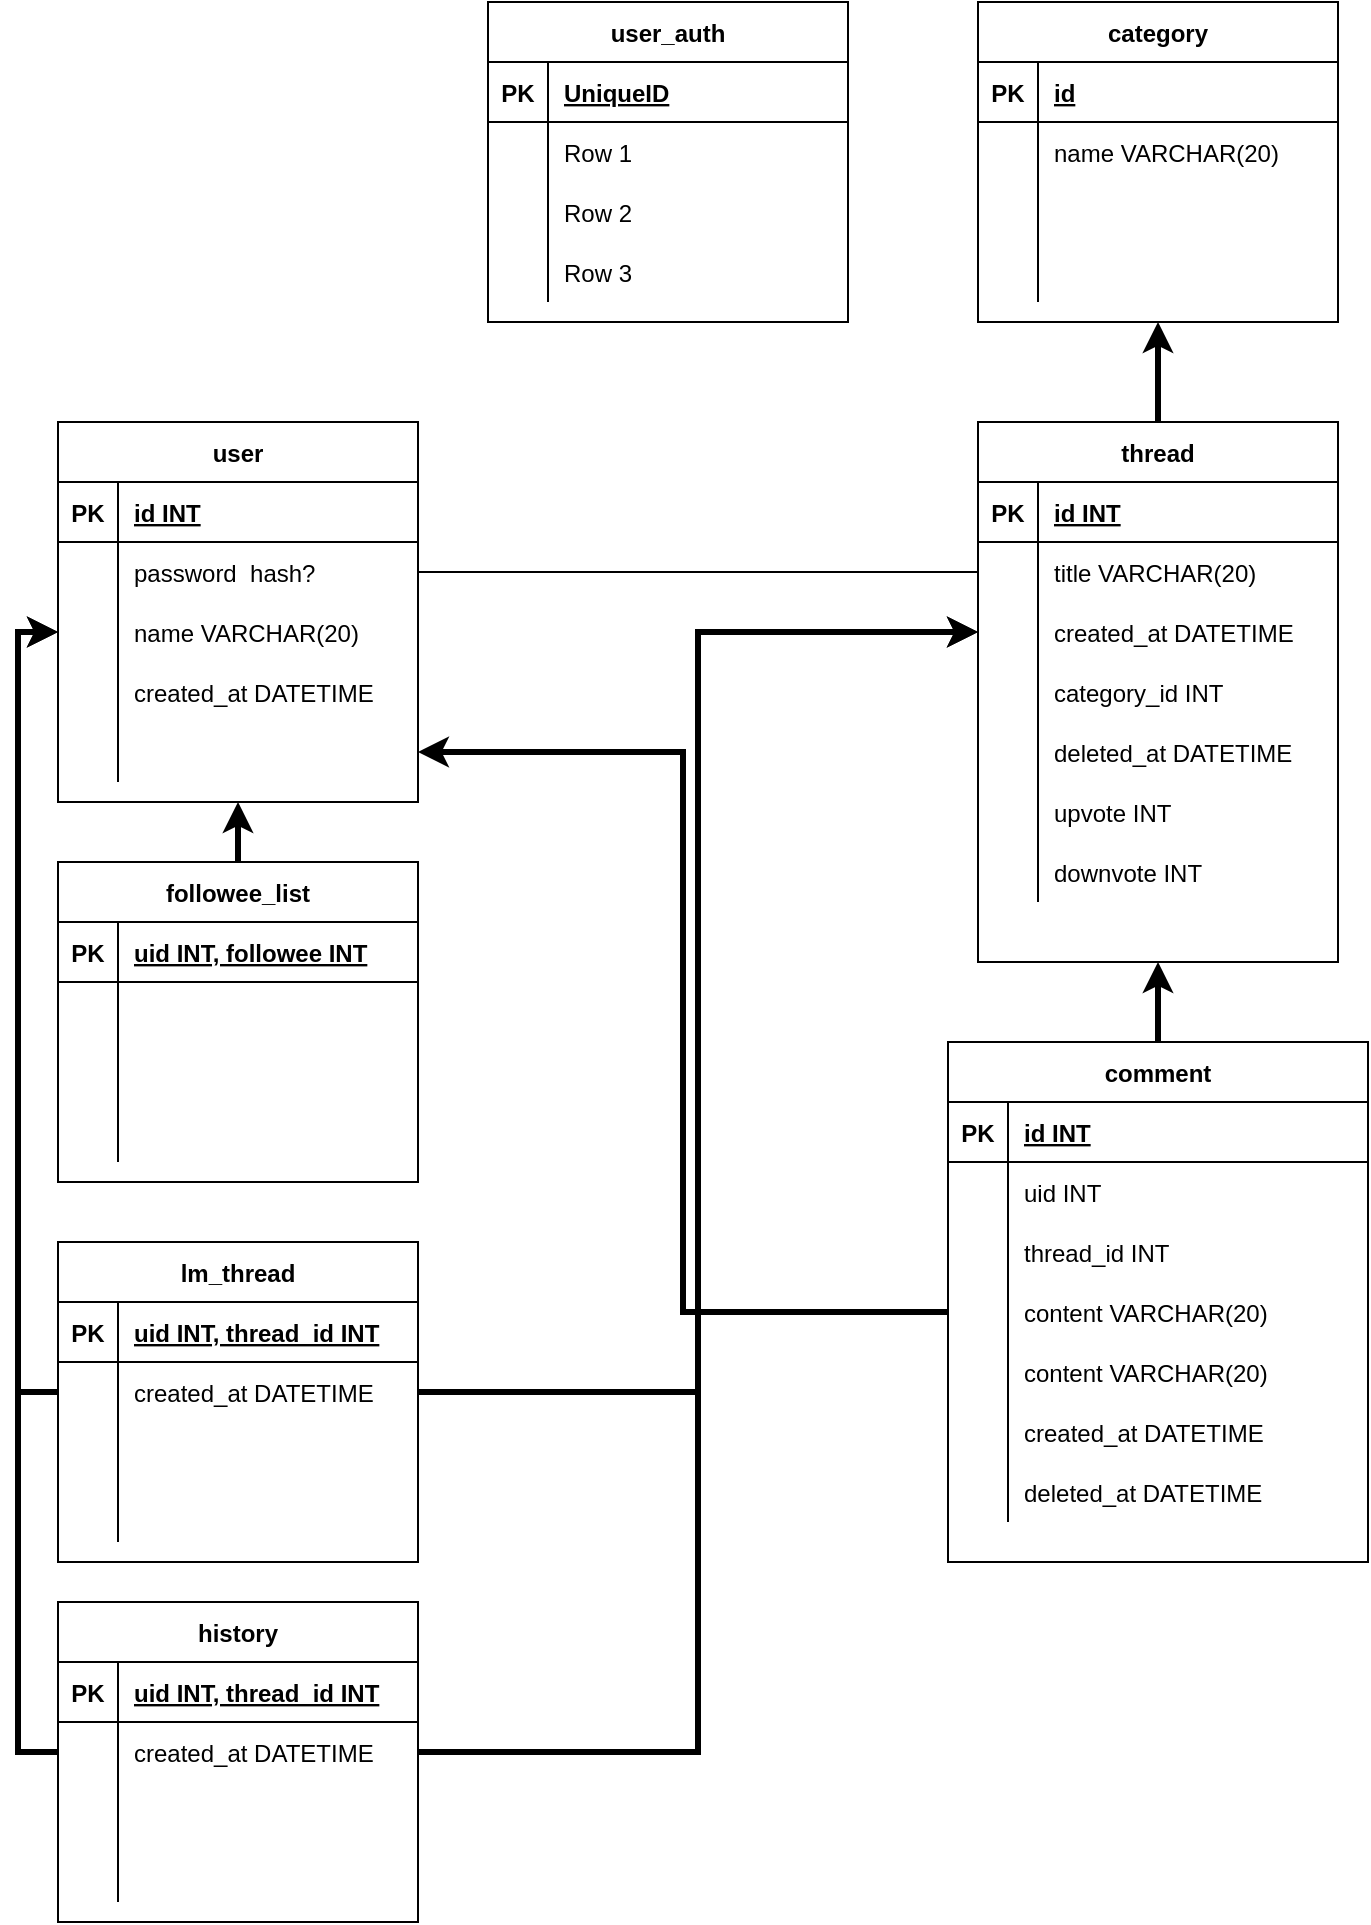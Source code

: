 <mxfile version="15.5.4" type="device"><diagram id="R2lEEEUBdFMjLlhIrx00" name="Page-1"><mxGraphModel dx="1422" dy="762" grid="1" gridSize="10" guides="1" tooltips="1" connect="1" arrows="1" fold="1" page="1" pageScale="1" pageWidth="850" pageHeight="1100" math="0" shadow="0" extFonts="Permanent Marker^https://fonts.googleapis.com/css?family=Permanent+Marker"><root><mxCell id="0"/><mxCell id="1" parent="0"/><mxCell id="HfpurihcMEYF8YElg3qW-8" value="user" style="shape=table;startSize=30;container=1;collapsible=1;childLayout=tableLayout;fixedRows=1;rowLines=0;fontStyle=1;align=center;resizeLast=1;" vertex="1" parent="1"><mxGeometry x="120" y="260" width="180" height="190" as="geometry"/></mxCell><mxCell id="HfpurihcMEYF8YElg3qW-9" value="" style="shape=partialRectangle;collapsible=0;dropTarget=0;pointerEvents=0;fillColor=none;top=0;left=0;bottom=1;right=0;points=[[0,0.5],[1,0.5]];portConstraint=eastwest;" vertex="1" parent="HfpurihcMEYF8YElg3qW-8"><mxGeometry y="30" width="180" height="30" as="geometry"/></mxCell><mxCell id="HfpurihcMEYF8YElg3qW-10" value="PK" style="shape=partialRectangle;connectable=0;fillColor=none;top=0;left=0;bottom=0;right=0;fontStyle=1;overflow=hidden;" vertex="1" parent="HfpurihcMEYF8YElg3qW-9"><mxGeometry width="30" height="30" as="geometry"><mxRectangle width="30" height="30" as="alternateBounds"/></mxGeometry></mxCell><mxCell id="HfpurihcMEYF8YElg3qW-11" value="id INT" style="shape=partialRectangle;connectable=0;fillColor=none;top=0;left=0;bottom=0;right=0;align=left;spacingLeft=6;fontStyle=5;overflow=hidden;" vertex="1" parent="HfpurihcMEYF8YElg3qW-9"><mxGeometry x="30" width="150" height="30" as="geometry"><mxRectangle width="150" height="30" as="alternateBounds"/></mxGeometry></mxCell><mxCell id="HfpurihcMEYF8YElg3qW-12" value="" style="shape=partialRectangle;collapsible=0;dropTarget=0;pointerEvents=0;fillColor=none;top=0;left=0;bottom=0;right=0;points=[[0,0.5],[1,0.5]];portConstraint=eastwest;" vertex="1" parent="HfpurihcMEYF8YElg3qW-8"><mxGeometry y="60" width="180" height="30" as="geometry"/></mxCell><mxCell id="HfpurihcMEYF8YElg3qW-13" value="" style="shape=partialRectangle;connectable=0;fillColor=none;top=0;left=0;bottom=0;right=0;editable=1;overflow=hidden;" vertex="1" parent="HfpurihcMEYF8YElg3qW-12"><mxGeometry width="30" height="30" as="geometry"><mxRectangle width="30" height="30" as="alternateBounds"/></mxGeometry></mxCell><mxCell id="HfpurihcMEYF8YElg3qW-14" value="password  hash?" style="shape=partialRectangle;connectable=0;fillColor=none;top=0;left=0;bottom=0;right=0;align=left;spacingLeft=6;overflow=hidden;" vertex="1" parent="HfpurihcMEYF8YElg3qW-12"><mxGeometry x="30" width="150" height="30" as="geometry"><mxRectangle width="150" height="30" as="alternateBounds"/></mxGeometry></mxCell><mxCell id="HfpurihcMEYF8YElg3qW-15" value="" style="shape=partialRectangle;collapsible=0;dropTarget=0;pointerEvents=0;fillColor=none;top=0;left=0;bottom=0;right=0;points=[[0,0.5],[1,0.5]];portConstraint=eastwest;" vertex="1" parent="HfpurihcMEYF8YElg3qW-8"><mxGeometry y="90" width="180" height="30" as="geometry"/></mxCell><mxCell id="HfpurihcMEYF8YElg3qW-16" value="" style="shape=partialRectangle;connectable=0;fillColor=none;top=0;left=0;bottom=0;right=0;editable=1;overflow=hidden;" vertex="1" parent="HfpurihcMEYF8YElg3qW-15"><mxGeometry width="30" height="30" as="geometry"><mxRectangle width="30" height="30" as="alternateBounds"/></mxGeometry></mxCell><mxCell id="HfpurihcMEYF8YElg3qW-17" value="name VARCHAR(20)" style="shape=partialRectangle;connectable=0;fillColor=none;top=0;left=0;bottom=0;right=0;align=left;spacingLeft=6;overflow=hidden;" vertex="1" parent="HfpurihcMEYF8YElg3qW-15"><mxGeometry x="30" width="150" height="30" as="geometry"><mxRectangle width="150" height="30" as="alternateBounds"/></mxGeometry></mxCell><mxCell id="HfpurihcMEYF8YElg3qW-18" value="" style="shape=partialRectangle;collapsible=0;dropTarget=0;pointerEvents=0;fillColor=none;top=0;left=0;bottom=0;right=0;points=[[0,0.5],[1,0.5]];portConstraint=eastwest;" vertex="1" parent="HfpurihcMEYF8YElg3qW-8"><mxGeometry y="120" width="180" height="30" as="geometry"/></mxCell><mxCell id="HfpurihcMEYF8YElg3qW-19" value="" style="shape=partialRectangle;connectable=0;fillColor=none;top=0;left=0;bottom=0;right=0;editable=1;overflow=hidden;" vertex="1" parent="HfpurihcMEYF8YElg3qW-18"><mxGeometry width="30" height="30" as="geometry"><mxRectangle width="30" height="30" as="alternateBounds"/></mxGeometry></mxCell><mxCell id="HfpurihcMEYF8YElg3qW-20" value="created_at DATETIME" style="shape=partialRectangle;connectable=0;fillColor=none;top=0;left=0;bottom=0;right=0;align=left;spacingLeft=6;overflow=hidden;" vertex="1" parent="HfpurihcMEYF8YElg3qW-18"><mxGeometry x="30" width="150" height="30" as="geometry"><mxRectangle width="150" height="30" as="alternateBounds"/></mxGeometry></mxCell><mxCell id="HfpurihcMEYF8YElg3qW-116" value="" style="shape=partialRectangle;collapsible=0;dropTarget=0;pointerEvents=0;fillColor=none;top=0;left=0;bottom=0;right=0;points=[[0,0.5],[1,0.5]];portConstraint=eastwest;" vertex="1" parent="HfpurihcMEYF8YElg3qW-8"><mxGeometry y="150" width="180" height="30" as="geometry"/></mxCell><mxCell id="HfpurihcMEYF8YElg3qW-117" value="" style="shape=partialRectangle;connectable=0;fillColor=none;top=0;left=0;bottom=0;right=0;editable=1;overflow=hidden;" vertex="1" parent="HfpurihcMEYF8YElg3qW-116"><mxGeometry width="30" height="30" as="geometry"><mxRectangle width="30" height="30" as="alternateBounds"/></mxGeometry></mxCell><mxCell id="HfpurihcMEYF8YElg3qW-118" value="" style="shape=partialRectangle;connectable=0;fillColor=none;top=0;left=0;bottom=0;right=0;align=left;spacingLeft=6;overflow=hidden;" vertex="1" parent="HfpurihcMEYF8YElg3qW-116"><mxGeometry x="30" width="150" height="30" as="geometry"><mxRectangle width="150" height="30" as="alternateBounds"/></mxGeometry></mxCell><mxCell id="HfpurihcMEYF8YElg3qW-21" value="thread" style="shape=table;startSize=30;container=1;collapsible=1;childLayout=tableLayout;fixedRows=1;rowLines=0;fontStyle=1;align=center;resizeLast=1;" vertex="1" parent="1"><mxGeometry x="580" y="260" width="180" height="270" as="geometry"/></mxCell><mxCell id="HfpurihcMEYF8YElg3qW-22" value="" style="shape=partialRectangle;collapsible=0;dropTarget=0;pointerEvents=0;fillColor=none;top=0;left=0;bottom=1;right=0;points=[[0,0.5],[1,0.5]];portConstraint=eastwest;" vertex="1" parent="HfpurihcMEYF8YElg3qW-21"><mxGeometry y="30" width="180" height="30" as="geometry"/></mxCell><mxCell id="HfpurihcMEYF8YElg3qW-23" value="PK" style="shape=partialRectangle;connectable=0;fillColor=none;top=0;left=0;bottom=0;right=0;fontStyle=1;overflow=hidden;" vertex="1" parent="HfpurihcMEYF8YElg3qW-22"><mxGeometry width="30" height="30" as="geometry"><mxRectangle width="30" height="30" as="alternateBounds"/></mxGeometry></mxCell><mxCell id="HfpurihcMEYF8YElg3qW-24" value="id INT" style="shape=partialRectangle;connectable=0;fillColor=none;top=0;left=0;bottom=0;right=0;align=left;spacingLeft=6;fontStyle=5;overflow=hidden;" vertex="1" parent="HfpurihcMEYF8YElg3qW-22"><mxGeometry x="30" width="150" height="30" as="geometry"><mxRectangle width="150" height="30" as="alternateBounds"/></mxGeometry></mxCell><mxCell id="HfpurihcMEYF8YElg3qW-31" value="" style="shape=partialRectangle;collapsible=0;dropTarget=0;pointerEvents=0;fillColor=none;top=0;left=0;bottom=0;right=0;points=[[0,0.5],[1,0.5]];portConstraint=eastwest;" vertex="1" parent="HfpurihcMEYF8YElg3qW-21"><mxGeometry y="60" width="180" height="30" as="geometry"/></mxCell><mxCell id="HfpurihcMEYF8YElg3qW-32" value="" style="shape=partialRectangle;connectable=0;fillColor=none;top=0;left=0;bottom=0;right=0;editable=1;overflow=hidden;" vertex="1" parent="HfpurihcMEYF8YElg3qW-31"><mxGeometry width="30" height="30" as="geometry"><mxRectangle width="30" height="30" as="alternateBounds"/></mxGeometry></mxCell><mxCell id="HfpurihcMEYF8YElg3qW-33" value="title VARCHAR(20)" style="shape=partialRectangle;connectable=0;fillColor=none;top=0;left=0;bottom=0;right=0;align=left;spacingLeft=6;overflow=hidden;" vertex="1" parent="HfpurihcMEYF8YElg3qW-31"><mxGeometry x="30" width="150" height="30" as="geometry"><mxRectangle width="150" height="30" as="alternateBounds"/></mxGeometry></mxCell><mxCell id="HfpurihcMEYF8YElg3qW-28" value="" style="shape=partialRectangle;collapsible=0;dropTarget=0;pointerEvents=0;fillColor=none;top=0;left=0;bottom=0;right=0;points=[[0,0.5],[1,0.5]];portConstraint=eastwest;" vertex="1" parent="HfpurihcMEYF8YElg3qW-21"><mxGeometry y="90" width="180" height="30" as="geometry"/></mxCell><mxCell id="HfpurihcMEYF8YElg3qW-29" value="" style="shape=partialRectangle;connectable=0;fillColor=none;top=0;left=0;bottom=0;right=0;editable=1;overflow=hidden;" vertex="1" parent="HfpurihcMEYF8YElg3qW-28"><mxGeometry width="30" height="30" as="geometry"><mxRectangle width="30" height="30" as="alternateBounds"/></mxGeometry></mxCell><mxCell id="HfpurihcMEYF8YElg3qW-30" value="created_at DATETIME" style="shape=partialRectangle;connectable=0;fillColor=none;top=0;left=0;bottom=0;right=0;align=left;spacingLeft=6;overflow=hidden;" vertex="1" parent="HfpurihcMEYF8YElg3qW-28"><mxGeometry x="30" width="150" height="30" as="geometry"><mxRectangle width="150" height="30" as="alternateBounds"/></mxGeometry></mxCell><mxCell id="HfpurihcMEYF8YElg3qW-25" value="" style="shape=partialRectangle;collapsible=0;dropTarget=0;pointerEvents=0;fillColor=none;top=0;left=0;bottom=0;right=0;points=[[0,0.5],[1,0.5]];portConstraint=eastwest;" vertex="1" parent="HfpurihcMEYF8YElg3qW-21"><mxGeometry y="120" width="180" height="30" as="geometry"/></mxCell><mxCell id="HfpurihcMEYF8YElg3qW-26" value="" style="shape=partialRectangle;connectable=0;fillColor=none;top=0;left=0;bottom=0;right=0;editable=1;overflow=hidden;" vertex="1" parent="HfpurihcMEYF8YElg3qW-25"><mxGeometry width="30" height="30" as="geometry"><mxRectangle width="30" height="30" as="alternateBounds"/></mxGeometry></mxCell><mxCell id="HfpurihcMEYF8YElg3qW-27" value="category_id INT" style="shape=partialRectangle;connectable=0;fillColor=none;top=0;left=0;bottom=0;right=0;align=left;spacingLeft=6;overflow=hidden;" vertex="1" parent="HfpurihcMEYF8YElg3qW-25"><mxGeometry x="30" width="150" height="30" as="geometry"><mxRectangle width="150" height="30" as="alternateBounds"/></mxGeometry></mxCell><mxCell id="HfpurihcMEYF8YElg3qW-112" value="" style="shape=partialRectangle;collapsible=0;dropTarget=0;pointerEvents=0;fillColor=none;top=0;left=0;bottom=0;right=0;points=[[0,0.5],[1,0.5]];portConstraint=eastwest;" vertex="1" parent="HfpurihcMEYF8YElg3qW-21"><mxGeometry y="150" width="180" height="30" as="geometry"/></mxCell><mxCell id="HfpurihcMEYF8YElg3qW-113" value="" style="shape=partialRectangle;connectable=0;fillColor=none;top=0;left=0;bottom=0;right=0;editable=1;overflow=hidden;" vertex="1" parent="HfpurihcMEYF8YElg3qW-112"><mxGeometry width="30" height="30" as="geometry"><mxRectangle width="30" height="30" as="alternateBounds"/></mxGeometry></mxCell><mxCell id="HfpurihcMEYF8YElg3qW-114" value="deleted_at DATETIME" style="shape=partialRectangle;connectable=0;fillColor=none;top=0;left=0;bottom=0;right=0;align=left;spacingLeft=6;overflow=hidden;" vertex="1" parent="HfpurihcMEYF8YElg3qW-112"><mxGeometry x="30" width="150" height="30" as="geometry"><mxRectangle width="150" height="30" as="alternateBounds"/></mxGeometry></mxCell><mxCell id="HfpurihcMEYF8YElg3qW-121" value="" style="shape=partialRectangle;collapsible=0;dropTarget=0;pointerEvents=0;fillColor=none;top=0;left=0;bottom=0;right=0;points=[[0,0.5],[1,0.5]];portConstraint=eastwest;" vertex="1" parent="HfpurihcMEYF8YElg3qW-21"><mxGeometry y="180" width="180" height="30" as="geometry"/></mxCell><mxCell id="HfpurihcMEYF8YElg3qW-122" value="" style="shape=partialRectangle;connectable=0;fillColor=none;top=0;left=0;bottom=0;right=0;editable=1;overflow=hidden;" vertex="1" parent="HfpurihcMEYF8YElg3qW-121"><mxGeometry width="30" height="30" as="geometry"><mxRectangle width="30" height="30" as="alternateBounds"/></mxGeometry></mxCell><mxCell id="HfpurihcMEYF8YElg3qW-123" value="upvote INT" style="shape=partialRectangle;connectable=0;fillColor=none;top=0;left=0;bottom=0;right=0;align=left;spacingLeft=6;overflow=hidden;" vertex="1" parent="HfpurihcMEYF8YElg3qW-121"><mxGeometry x="30" width="150" height="30" as="geometry"><mxRectangle width="150" height="30" as="alternateBounds"/></mxGeometry></mxCell><mxCell id="HfpurihcMEYF8YElg3qW-125" value="" style="shape=partialRectangle;collapsible=0;dropTarget=0;pointerEvents=0;fillColor=none;top=0;left=0;bottom=0;right=0;points=[[0,0.5],[1,0.5]];portConstraint=eastwest;" vertex="1" parent="HfpurihcMEYF8YElg3qW-21"><mxGeometry y="210" width="180" height="30" as="geometry"/></mxCell><mxCell id="HfpurihcMEYF8YElg3qW-126" value="" style="shape=partialRectangle;connectable=0;fillColor=none;top=0;left=0;bottom=0;right=0;editable=1;overflow=hidden;" vertex="1" parent="HfpurihcMEYF8YElg3qW-125"><mxGeometry width="30" height="30" as="geometry"><mxRectangle width="30" height="30" as="alternateBounds"/></mxGeometry></mxCell><mxCell id="HfpurihcMEYF8YElg3qW-127" value="downvote INT" style="shape=partialRectangle;connectable=0;fillColor=none;top=0;left=0;bottom=0;right=0;align=left;spacingLeft=6;overflow=hidden;" vertex="1" parent="HfpurihcMEYF8YElg3qW-125"><mxGeometry x="30" width="150" height="30" as="geometry"><mxRectangle width="150" height="30" as="alternateBounds"/></mxGeometry></mxCell><mxCell id="HfpurihcMEYF8YElg3qW-79" style="edgeStyle=orthogonalEdgeStyle;rounded=0;orthogonalLoop=1;jettySize=auto;html=1;exitX=0.5;exitY=0;exitDx=0;exitDy=0;entryX=0.5;entryY=1;entryDx=0;entryDy=0;strokeWidth=3;" edge="1" parent="1" source="HfpurihcMEYF8YElg3qW-34" target="HfpurihcMEYF8YElg3qW-21"><mxGeometry relative="1" as="geometry"/></mxCell><mxCell id="HfpurihcMEYF8YElg3qW-34" value="comment" style="shape=table;startSize=30;container=1;collapsible=1;childLayout=tableLayout;fixedRows=1;rowLines=0;fontStyle=1;align=center;resizeLast=1;" vertex="1" parent="1"><mxGeometry x="565" y="570" width="210" height="260" as="geometry"/></mxCell><mxCell id="HfpurihcMEYF8YElg3qW-35" value="" style="shape=partialRectangle;collapsible=0;dropTarget=0;pointerEvents=0;fillColor=none;top=0;left=0;bottom=1;right=0;points=[[0,0.5],[1,0.5]];portConstraint=eastwest;" vertex="1" parent="HfpurihcMEYF8YElg3qW-34"><mxGeometry y="30" width="210" height="30" as="geometry"/></mxCell><mxCell id="HfpurihcMEYF8YElg3qW-36" value="PK" style="shape=partialRectangle;connectable=0;fillColor=none;top=0;left=0;bottom=0;right=0;fontStyle=1;overflow=hidden;" vertex="1" parent="HfpurihcMEYF8YElg3qW-35"><mxGeometry width="30" height="30" as="geometry"><mxRectangle width="30" height="30" as="alternateBounds"/></mxGeometry></mxCell><mxCell id="HfpurihcMEYF8YElg3qW-37" value="id INT" style="shape=partialRectangle;connectable=0;fillColor=none;top=0;left=0;bottom=0;right=0;align=left;spacingLeft=6;fontStyle=5;overflow=hidden;" vertex="1" parent="HfpurihcMEYF8YElg3qW-35"><mxGeometry x="30" width="180" height="30" as="geometry"><mxRectangle width="180" height="30" as="alternateBounds"/></mxGeometry></mxCell><mxCell id="HfpurihcMEYF8YElg3qW-38" value="" style="shape=partialRectangle;collapsible=0;dropTarget=0;pointerEvents=0;fillColor=none;top=0;left=0;bottom=0;right=0;points=[[0,0.5],[1,0.5]];portConstraint=eastwest;" vertex="1" parent="HfpurihcMEYF8YElg3qW-34"><mxGeometry y="60" width="210" height="30" as="geometry"/></mxCell><mxCell id="HfpurihcMEYF8YElg3qW-39" value="" style="shape=partialRectangle;connectable=0;fillColor=none;top=0;left=0;bottom=0;right=0;editable=1;overflow=hidden;" vertex="1" parent="HfpurihcMEYF8YElg3qW-38"><mxGeometry width="30" height="30" as="geometry"><mxRectangle width="30" height="30" as="alternateBounds"/></mxGeometry></mxCell><mxCell id="HfpurihcMEYF8YElg3qW-40" value="uid INT" style="shape=partialRectangle;connectable=0;fillColor=none;top=0;left=0;bottom=0;right=0;align=left;spacingLeft=6;overflow=hidden;" vertex="1" parent="HfpurihcMEYF8YElg3qW-38"><mxGeometry x="30" width="180" height="30" as="geometry"><mxRectangle width="180" height="30" as="alternateBounds"/></mxGeometry></mxCell><mxCell id="HfpurihcMEYF8YElg3qW-48" value="" style="shape=partialRectangle;collapsible=0;dropTarget=0;pointerEvents=0;fillColor=none;top=0;left=0;bottom=0;right=0;points=[[0,0.5],[1,0.5]];portConstraint=eastwest;" vertex="1" parent="HfpurihcMEYF8YElg3qW-34"><mxGeometry y="90" width="210" height="30" as="geometry"/></mxCell><mxCell id="HfpurihcMEYF8YElg3qW-49" value="" style="shape=partialRectangle;connectable=0;fillColor=none;top=0;left=0;bottom=0;right=0;editable=1;overflow=hidden;" vertex="1" parent="HfpurihcMEYF8YElg3qW-48"><mxGeometry width="30" height="30" as="geometry"><mxRectangle width="30" height="30" as="alternateBounds"/></mxGeometry></mxCell><mxCell id="HfpurihcMEYF8YElg3qW-50" value="thread_id INT" style="shape=partialRectangle;connectable=0;fillColor=none;top=0;left=0;bottom=0;right=0;align=left;spacingLeft=6;overflow=hidden;" vertex="1" parent="HfpurihcMEYF8YElg3qW-48"><mxGeometry x="30" width="180" height="30" as="geometry"><mxRectangle width="180" height="30" as="alternateBounds"/></mxGeometry></mxCell><mxCell id="HfpurihcMEYF8YElg3qW-128" value="" style="shape=partialRectangle;collapsible=0;dropTarget=0;pointerEvents=0;fillColor=none;top=0;left=0;bottom=0;right=0;points=[[0,0.5],[1,0.5]];portConstraint=eastwest;" vertex="1" parent="HfpurihcMEYF8YElg3qW-34"><mxGeometry y="120" width="210" height="30" as="geometry"/></mxCell><mxCell id="HfpurihcMEYF8YElg3qW-129" value="" style="shape=partialRectangle;connectable=0;fillColor=none;top=0;left=0;bottom=0;right=0;editable=1;overflow=hidden;" vertex="1" parent="HfpurihcMEYF8YElg3qW-128"><mxGeometry width="30" height="30" as="geometry"><mxRectangle width="30" height="30" as="alternateBounds"/></mxGeometry></mxCell><mxCell id="HfpurihcMEYF8YElg3qW-130" value="content VARCHAR(20)" style="shape=partialRectangle;connectable=0;fillColor=none;top=0;left=0;bottom=0;right=0;align=left;spacingLeft=6;overflow=hidden;" vertex="1" parent="HfpurihcMEYF8YElg3qW-128"><mxGeometry x="30" width="180" height="30" as="geometry"><mxRectangle width="180" height="30" as="alternateBounds"/></mxGeometry></mxCell><mxCell id="HfpurihcMEYF8YElg3qW-44" value="" style="shape=partialRectangle;collapsible=0;dropTarget=0;pointerEvents=0;fillColor=none;top=0;left=0;bottom=0;right=0;points=[[0,0.5],[1,0.5]];portConstraint=eastwest;" vertex="1" parent="HfpurihcMEYF8YElg3qW-34"><mxGeometry y="150" width="210" height="30" as="geometry"/></mxCell><mxCell id="HfpurihcMEYF8YElg3qW-45" value="" style="shape=partialRectangle;connectable=0;fillColor=none;top=0;left=0;bottom=0;right=0;editable=1;overflow=hidden;" vertex="1" parent="HfpurihcMEYF8YElg3qW-44"><mxGeometry width="30" height="30" as="geometry"><mxRectangle width="30" height="30" as="alternateBounds"/></mxGeometry></mxCell><mxCell id="HfpurihcMEYF8YElg3qW-46" value="content VARCHAR(20)" style="shape=partialRectangle;connectable=0;fillColor=none;top=0;left=0;bottom=0;right=0;align=left;spacingLeft=6;overflow=hidden;" vertex="1" parent="HfpurihcMEYF8YElg3qW-44"><mxGeometry x="30" width="180" height="30" as="geometry"><mxRectangle width="180" height="30" as="alternateBounds"/></mxGeometry></mxCell><mxCell id="HfpurihcMEYF8YElg3qW-41" value="" style="shape=partialRectangle;collapsible=0;dropTarget=0;pointerEvents=0;fillColor=none;top=0;left=0;bottom=0;right=0;points=[[0,0.5],[1,0.5]];portConstraint=eastwest;" vertex="1" parent="HfpurihcMEYF8YElg3qW-34"><mxGeometry y="180" width="210" height="30" as="geometry"/></mxCell><mxCell id="HfpurihcMEYF8YElg3qW-42" value="" style="shape=partialRectangle;connectable=0;fillColor=none;top=0;left=0;bottom=0;right=0;editable=1;overflow=hidden;" vertex="1" parent="HfpurihcMEYF8YElg3qW-41"><mxGeometry width="30" height="30" as="geometry"><mxRectangle width="30" height="30" as="alternateBounds"/></mxGeometry></mxCell><mxCell id="HfpurihcMEYF8YElg3qW-43" value="created_at DATETIME" style="shape=partialRectangle;connectable=0;fillColor=none;top=0;left=0;bottom=0;right=0;align=left;spacingLeft=6;overflow=hidden;" vertex="1" parent="HfpurihcMEYF8YElg3qW-41"><mxGeometry x="30" width="180" height="30" as="geometry"><mxRectangle width="180" height="30" as="alternateBounds"/></mxGeometry></mxCell><mxCell id="HfpurihcMEYF8YElg3qW-133" value="" style="shape=partialRectangle;collapsible=0;dropTarget=0;pointerEvents=0;fillColor=none;top=0;left=0;bottom=0;right=0;points=[[0,0.5],[1,0.5]];portConstraint=eastwest;" vertex="1" parent="HfpurihcMEYF8YElg3qW-34"><mxGeometry y="210" width="210" height="30" as="geometry"/></mxCell><mxCell id="HfpurihcMEYF8YElg3qW-134" value="" style="shape=partialRectangle;connectable=0;fillColor=none;top=0;left=0;bottom=0;right=0;editable=1;overflow=hidden;" vertex="1" parent="HfpurihcMEYF8YElg3qW-133"><mxGeometry width="30" height="30" as="geometry"><mxRectangle width="30" height="30" as="alternateBounds"/></mxGeometry></mxCell><mxCell id="HfpurihcMEYF8YElg3qW-135" value="deleted_at DATETIME" style="shape=partialRectangle;connectable=0;fillColor=none;top=0;left=0;bottom=0;right=0;align=left;spacingLeft=6;overflow=hidden;" vertex="1" parent="HfpurihcMEYF8YElg3qW-133"><mxGeometry x="30" width="180" height="30" as="geometry"><mxRectangle width="180" height="30" as="alternateBounds"/></mxGeometry></mxCell><mxCell id="HfpurihcMEYF8YElg3qW-78" style="edgeStyle=orthogonalEdgeStyle;rounded=0;orthogonalLoop=1;jettySize=auto;html=1;exitX=0.5;exitY=0;exitDx=0;exitDy=0;entryX=0.5;entryY=1;entryDx=0;entryDy=0;strokeWidth=3;" edge="1" parent="1" source="HfpurihcMEYF8YElg3qW-64" target="HfpurihcMEYF8YElg3qW-8"><mxGeometry relative="1" as="geometry"/></mxCell><mxCell id="HfpurihcMEYF8YElg3qW-64" value="followee_list" style="shape=table;startSize=30;container=1;collapsible=1;childLayout=tableLayout;fixedRows=1;rowLines=0;fontStyle=1;align=center;resizeLast=1;" vertex="1" parent="1"><mxGeometry x="120" y="480" width="180" height="160" as="geometry"/></mxCell><mxCell id="HfpurihcMEYF8YElg3qW-65" value="" style="shape=partialRectangle;collapsible=0;dropTarget=0;pointerEvents=0;fillColor=none;top=0;left=0;bottom=1;right=0;points=[[0,0.5],[1,0.5]];portConstraint=eastwest;" vertex="1" parent="HfpurihcMEYF8YElg3qW-64"><mxGeometry y="30" width="180" height="30" as="geometry"/></mxCell><mxCell id="HfpurihcMEYF8YElg3qW-66" value="PK" style="shape=partialRectangle;connectable=0;fillColor=none;top=0;left=0;bottom=0;right=0;fontStyle=1;overflow=hidden;" vertex="1" parent="HfpurihcMEYF8YElg3qW-65"><mxGeometry width="30" height="30" as="geometry"><mxRectangle width="30" height="30" as="alternateBounds"/></mxGeometry></mxCell><mxCell id="HfpurihcMEYF8YElg3qW-67" value="uid INT, followee INT" style="shape=partialRectangle;connectable=0;fillColor=none;top=0;left=0;bottom=0;right=0;align=left;spacingLeft=6;fontStyle=5;overflow=hidden;" vertex="1" parent="HfpurihcMEYF8YElg3qW-65"><mxGeometry x="30" width="150" height="30" as="geometry"><mxRectangle width="150" height="30" as="alternateBounds"/></mxGeometry></mxCell><mxCell id="HfpurihcMEYF8YElg3qW-68" value="" style="shape=partialRectangle;collapsible=0;dropTarget=0;pointerEvents=0;fillColor=none;top=0;left=0;bottom=0;right=0;points=[[0,0.5],[1,0.5]];portConstraint=eastwest;" vertex="1" parent="HfpurihcMEYF8YElg3qW-64"><mxGeometry y="60" width="180" height="30" as="geometry"/></mxCell><mxCell id="HfpurihcMEYF8YElg3qW-69" value="" style="shape=partialRectangle;connectable=0;fillColor=none;top=0;left=0;bottom=0;right=0;editable=1;overflow=hidden;" vertex="1" parent="HfpurihcMEYF8YElg3qW-68"><mxGeometry width="30" height="30" as="geometry"><mxRectangle width="30" height="30" as="alternateBounds"/></mxGeometry></mxCell><mxCell id="HfpurihcMEYF8YElg3qW-70" value="" style="shape=partialRectangle;connectable=0;fillColor=none;top=0;left=0;bottom=0;right=0;align=left;spacingLeft=6;overflow=hidden;" vertex="1" parent="HfpurihcMEYF8YElg3qW-68"><mxGeometry x="30" width="150" height="30" as="geometry"><mxRectangle width="150" height="30" as="alternateBounds"/></mxGeometry></mxCell><mxCell id="HfpurihcMEYF8YElg3qW-71" value="" style="shape=partialRectangle;collapsible=0;dropTarget=0;pointerEvents=0;fillColor=none;top=0;left=0;bottom=0;right=0;points=[[0,0.5],[1,0.5]];portConstraint=eastwest;" vertex="1" parent="HfpurihcMEYF8YElg3qW-64"><mxGeometry y="90" width="180" height="30" as="geometry"/></mxCell><mxCell id="HfpurihcMEYF8YElg3qW-72" value="" style="shape=partialRectangle;connectable=0;fillColor=none;top=0;left=0;bottom=0;right=0;editable=1;overflow=hidden;" vertex="1" parent="HfpurihcMEYF8YElg3qW-71"><mxGeometry width="30" height="30" as="geometry"><mxRectangle width="30" height="30" as="alternateBounds"/></mxGeometry></mxCell><mxCell id="HfpurihcMEYF8YElg3qW-73" value="" style="shape=partialRectangle;connectable=0;fillColor=none;top=0;left=0;bottom=0;right=0;align=left;spacingLeft=6;overflow=hidden;" vertex="1" parent="HfpurihcMEYF8YElg3qW-71"><mxGeometry x="30" width="150" height="30" as="geometry"><mxRectangle width="150" height="30" as="alternateBounds"/></mxGeometry></mxCell><mxCell id="HfpurihcMEYF8YElg3qW-74" value="" style="shape=partialRectangle;collapsible=0;dropTarget=0;pointerEvents=0;fillColor=none;top=0;left=0;bottom=0;right=0;points=[[0,0.5],[1,0.5]];portConstraint=eastwest;" vertex="1" parent="HfpurihcMEYF8YElg3qW-64"><mxGeometry y="120" width="180" height="30" as="geometry"/></mxCell><mxCell id="HfpurihcMEYF8YElg3qW-75" value="" style="shape=partialRectangle;connectable=0;fillColor=none;top=0;left=0;bottom=0;right=0;editable=1;overflow=hidden;" vertex="1" parent="HfpurihcMEYF8YElg3qW-74"><mxGeometry width="30" height="30" as="geometry"><mxRectangle width="30" height="30" as="alternateBounds"/></mxGeometry></mxCell><mxCell id="HfpurihcMEYF8YElg3qW-76" value="" style="shape=partialRectangle;connectable=0;fillColor=none;top=0;left=0;bottom=0;right=0;align=left;spacingLeft=6;overflow=hidden;" vertex="1" parent="HfpurihcMEYF8YElg3qW-74"><mxGeometry x="30" width="150" height="30" as="geometry"><mxRectangle width="150" height="30" as="alternateBounds"/></mxGeometry></mxCell><mxCell id="HfpurihcMEYF8YElg3qW-80" style="edgeStyle=orthogonalEdgeStyle;rounded=0;orthogonalLoop=1;jettySize=auto;html=1;exitX=1;exitY=0.5;exitDx=0;exitDy=0;entryX=0;entryY=0.5;entryDx=0;entryDy=0;strokeColor=default;endArrow=none;endFill=0;" edge="1" parent="1" source="HfpurihcMEYF8YElg3qW-12" target="HfpurihcMEYF8YElg3qW-31"><mxGeometry relative="1" as="geometry"/></mxCell><mxCell id="HfpurihcMEYF8YElg3qW-84" value="user_auth" style="shape=table;startSize=30;container=1;collapsible=1;childLayout=tableLayout;fixedRows=1;rowLines=0;fontStyle=1;align=center;resizeLast=1;" vertex="1" parent="1"><mxGeometry x="335" y="50" width="180" height="160" as="geometry"/></mxCell><mxCell id="HfpurihcMEYF8YElg3qW-85" value="" style="shape=partialRectangle;collapsible=0;dropTarget=0;pointerEvents=0;fillColor=none;top=0;left=0;bottom=1;right=0;points=[[0,0.5],[1,0.5]];portConstraint=eastwest;" vertex="1" parent="HfpurihcMEYF8YElg3qW-84"><mxGeometry y="30" width="180" height="30" as="geometry"/></mxCell><mxCell id="HfpurihcMEYF8YElg3qW-86" value="PK" style="shape=partialRectangle;connectable=0;fillColor=none;top=0;left=0;bottom=0;right=0;fontStyle=1;overflow=hidden;" vertex="1" parent="HfpurihcMEYF8YElg3qW-85"><mxGeometry width="30" height="30" as="geometry"><mxRectangle width="30" height="30" as="alternateBounds"/></mxGeometry></mxCell><mxCell id="HfpurihcMEYF8YElg3qW-87" value="UniqueID" style="shape=partialRectangle;connectable=0;fillColor=none;top=0;left=0;bottom=0;right=0;align=left;spacingLeft=6;fontStyle=5;overflow=hidden;" vertex="1" parent="HfpurihcMEYF8YElg3qW-85"><mxGeometry x="30" width="150" height="30" as="geometry"><mxRectangle width="150" height="30" as="alternateBounds"/></mxGeometry></mxCell><mxCell id="HfpurihcMEYF8YElg3qW-88" value="" style="shape=partialRectangle;collapsible=0;dropTarget=0;pointerEvents=0;fillColor=none;top=0;left=0;bottom=0;right=0;points=[[0,0.5],[1,0.5]];portConstraint=eastwest;" vertex="1" parent="HfpurihcMEYF8YElg3qW-84"><mxGeometry y="60" width="180" height="30" as="geometry"/></mxCell><mxCell id="HfpurihcMEYF8YElg3qW-89" value="" style="shape=partialRectangle;connectable=0;fillColor=none;top=0;left=0;bottom=0;right=0;editable=1;overflow=hidden;" vertex="1" parent="HfpurihcMEYF8YElg3qW-88"><mxGeometry width="30" height="30" as="geometry"><mxRectangle width="30" height="30" as="alternateBounds"/></mxGeometry></mxCell><mxCell id="HfpurihcMEYF8YElg3qW-90" value="Row 1" style="shape=partialRectangle;connectable=0;fillColor=none;top=0;left=0;bottom=0;right=0;align=left;spacingLeft=6;overflow=hidden;" vertex="1" parent="HfpurihcMEYF8YElg3qW-88"><mxGeometry x="30" width="150" height="30" as="geometry"><mxRectangle width="150" height="30" as="alternateBounds"/></mxGeometry></mxCell><mxCell id="HfpurihcMEYF8YElg3qW-91" value="" style="shape=partialRectangle;collapsible=0;dropTarget=0;pointerEvents=0;fillColor=none;top=0;left=0;bottom=0;right=0;points=[[0,0.5],[1,0.5]];portConstraint=eastwest;" vertex="1" parent="HfpurihcMEYF8YElg3qW-84"><mxGeometry y="90" width="180" height="30" as="geometry"/></mxCell><mxCell id="HfpurihcMEYF8YElg3qW-92" value="" style="shape=partialRectangle;connectable=0;fillColor=none;top=0;left=0;bottom=0;right=0;editable=1;overflow=hidden;" vertex="1" parent="HfpurihcMEYF8YElg3qW-91"><mxGeometry width="30" height="30" as="geometry"><mxRectangle width="30" height="30" as="alternateBounds"/></mxGeometry></mxCell><mxCell id="HfpurihcMEYF8YElg3qW-93" value="Row 2" style="shape=partialRectangle;connectable=0;fillColor=none;top=0;left=0;bottom=0;right=0;align=left;spacingLeft=6;overflow=hidden;" vertex="1" parent="HfpurihcMEYF8YElg3qW-91"><mxGeometry x="30" width="150" height="30" as="geometry"><mxRectangle width="150" height="30" as="alternateBounds"/></mxGeometry></mxCell><mxCell id="HfpurihcMEYF8YElg3qW-94" value="" style="shape=partialRectangle;collapsible=0;dropTarget=0;pointerEvents=0;fillColor=none;top=0;left=0;bottom=0;right=0;points=[[0,0.5],[1,0.5]];portConstraint=eastwest;" vertex="1" parent="HfpurihcMEYF8YElg3qW-84"><mxGeometry y="120" width="180" height="30" as="geometry"/></mxCell><mxCell id="HfpurihcMEYF8YElg3qW-95" value="" style="shape=partialRectangle;connectable=0;fillColor=none;top=0;left=0;bottom=0;right=0;editable=1;overflow=hidden;" vertex="1" parent="HfpurihcMEYF8YElg3qW-94"><mxGeometry width="30" height="30" as="geometry"><mxRectangle width="30" height="30" as="alternateBounds"/></mxGeometry></mxCell><mxCell id="HfpurihcMEYF8YElg3qW-96" value="Row 3" style="shape=partialRectangle;connectable=0;fillColor=none;top=0;left=0;bottom=0;right=0;align=left;spacingLeft=6;overflow=hidden;" vertex="1" parent="HfpurihcMEYF8YElg3qW-94"><mxGeometry x="30" width="150" height="30" as="geometry"><mxRectangle width="150" height="30" as="alternateBounds"/></mxGeometry></mxCell><mxCell id="HfpurihcMEYF8YElg3qW-119" style="edgeStyle=orthogonalEdgeStyle;rounded=0;orthogonalLoop=1;jettySize=auto;html=1;exitX=0.5;exitY=0;exitDx=0;exitDy=0;endArrow=classic;endFill=1;strokeColor=default;strokeWidth=3;entryX=0.5;entryY=1;entryDx=0;entryDy=0;" edge="1" parent="1" source="HfpurihcMEYF8YElg3qW-21" target="HfpurihcMEYF8YElg3qW-98"><mxGeometry relative="1" as="geometry"><mxPoint x="690" y="180" as="targetPoint"/></mxGeometry></mxCell><mxCell id="HfpurihcMEYF8YElg3qW-98" value="category" style="shape=table;startSize=30;container=1;collapsible=1;childLayout=tableLayout;fixedRows=1;rowLines=0;fontStyle=1;align=center;resizeLast=1;" vertex="1" parent="1"><mxGeometry x="580" y="50" width="180" height="160" as="geometry"/></mxCell><mxCell id="HfpurihcMEYF8YElg3qW-99" value="" style="shape=partialRectangle;collapsible=0;dropTarget=0;pointerEvents=0;fillColor=none;top=0;left=0;bottom=1;right=0;points=[[0,0.5],[1,0.5]];portConstraint=eastwest;" vertex="1" parent="HfpurihcMEYF8YElg3qW-98"><mxGeometry y="30" width="180" height="30" as="geometry"/></mxCell><mxCell id="HfpurihcMEYF8YElg3qW-100" value="PK" style="shape=partialRectangle;connectable=0;fillColor=none;top=0;left=0;bottom=0;right=0;fontStyle=1;overflow=hidden;" vertex="1" parent="HfpurihcMEYF8YElg3qW-99"><mxGeometry width="30" height="30" as="geometry"><mxRectangle width="30" height="30" as="alternateBounds"/></mxGeometry></mxCell><mxCell id="HfpurihcMEYF8YElg3qW-101" value="id" style="shape=partialRectangle;connectable=0;fillColor=none;top=0;left=0;bottom=0;right=0;align=left;spacingLeft=6;fontStyle=5;overflow=hidden;" vertex="1" parent="HfpurihcMEYF8YElg3qW-99"><mxGeometry x="30" width="150" height="30" as="geometry"><mxRectangle width="150" height="30" as="alternateBounds"/></mxGeometry></mxCell><mxCell id="HfpurihcMEYF8YElg3qW-102" value="" style="shape=partialRectangle;collapsible=0;dropTarget=0;pointerEvents=0;fillColor=none;top=0;left=0;bottom=0;right=0;points=[[0,0.5],[1,0.5]];portConstraint=eastwest;" vertex="1" parent="HfpurihcMEYF8YElg3qW-98"><mxGeometry y="60" width="180" height="30" as="geometry"/></mxCell><mxCell id="HfpurihcMEYF8YElg3qW-103" value="" style="shape=partialRectangle;connectable=0;fillColor=none;top=0;left=0;bottom=0;right=0;editable=1;overflow=hidden;" vertex="1" parent="HfpurihcMEYF8YElg3qW-102"><mxGeometry width="30" height="30" as="geometry"><mxRectangle width="30" height="30" as="alternateBounds"/></mxGeometry></mxCell><mxCell id="HfpurihcMEYF8YElg3qW-104" value="name VARCHAR(20)" style="shape=partialRectangle;connectable=0;fillColor=none;top=0;left=0;bottom=0;right=0;align=left;spacingLeft=6;overflow=hidden;" vertex="1" parent="HfpurihcMEYF8YElg3qW-102"><mxGeometry x="30" width="150" height="30" as="geometry"><mxRectangle width="150" height="30" as="alternateBounds"/></mxGeometry></mxCell><mxCell id="HfpurihcMEYF8YElg3qW-105" value="" style="shape=partialRectangle;collapsible=0;dropTarget=0;pointerEvents=0;fillColor=none;top=0;left=0;bottom=0;right=0;points=[[0,0.5],[1,0.5]];portConstraint=eastwest;" vertex="1" parent="HfpurihcMEYF8YElg3qW-98"><mxGeometry y="90" width="180" height="30" as="geometry"/></mxCell><mxCell id="HfpurihcMEYF8YElg3qW-106" value="" style="shape=partialRectangle;connectable=0;fillColor=none;top=0;left=0;bottom=0;right=0;editable=1;overflow=hidden;" vertex="1" parent="HfpurihcMEYF8YElg3qW-105"><mxGeometry width="30" height="30" as="geometry"><mxRectangle width="30" height="30" as="alternateBounds"/></mxGeometry></mxCell><mxCell id="HfpurihcMEYF8YElg3qW-107" value="" style="shape=partialRectangle;connectable=0;fillColor=none;top=0;left=0;bottom=0;right=0;align=left;spacingLeft=6;overflow=hidden;" vertex="1" parent="HfpurihcMEYF8YElg3qW-105"><mxGeometry x="30" width="150" height="30" as="geometry"><mxRectangle width="150" height="30" as="alternateBounds"/></mxGeometry></mxCell><mxCell id="HfpurihcMEYF8YElg3qW-108" value="" style="shape=partialRectangle;collapsible=0;dropTarget=0;pointerEvents=0;fillColor=none;top=0;left=0;bottom=0;right=0;points=[[0,0.5],[1,0.5]];portConstraint=eastwest;" vertex="1" parent="HfpurihcMEYF8YElg3qW-98"><mxGeometry y="120" width="180" height="30" as="geometry"/></mxCell><mxCell id="HfpurihcMEYF8YElg3qW-109" value="" style="shape=partialRectangle;connectable=0;fillColor=none;top=0;left=0;bottom=0;right=0;editable=1;overflow=hidden;" vertex="1" parent="HfpurihcMEYF8YElg3qW-108"><mxGeometry width="30" height="30" as="geometry"><mxRectangle width="30" height="30" as="alternateBounds"/></mxGeometry></mxCell><mxCell id="HfpurihcMEYF8YElg3qW-110" value="" style="shape=partialRectangle;connectable=0;fillColor=none;top=0;left=0;bottom=0;right=0;align=left;spacingLeft=6;overflow=hidden;" vertex="1" parent="HfpurihcMEYF8YElg3qW-108"><mxGeometry x="30" width="150" height="30" as="geometry"><mxRectangle width="150" height="30" as="alternateBounds"/></mxGeometry></mxCell><mxCell id="HfpurihcMEYF8YElg3qW-131" style="edgeStyle=orthogonalEdgeStyle;rounded=0;orthogonalLoop=1;jettySize=auto;html=1;exitX=0;exitY=0.5;exitDx=0;exitDy=0;entryX=1;entryY=0.5;entryDx=0;entryDy=0;endArrow=classic;endFill=1;strokeColor=default;strokeWidth=3;" edge="1" parent="1" source="HfpurihcMEYF8YElg3qW-128" target="HfpurihcMEYF8YElg3qW-116"><mxGeometry relative="1" as="geometry"/></mxCell><mxCell id="HfpurihcMEYF8YElg3qW-136" value="lm_thread" style="shape=table;startSize=30;container=1;collapsible=1;childLayout=tableLayout;fixedRows=1;rowLines=0;fontStyle=1;align=center;resizeLast=1;" vertex="1" parent="1"><mxGeometry x="120" y="670" width="180" height="160" as="geometry"/></mxCell><mxCell id="HfpurihcMEYF8YElg3qW-137" value="" style="shape=partialRectangle;collapsible=0;dropTarget=0;pointerEvents=0;fillColor=none;top=0;left=0;bottom=1;right=0;points=[[0,0.5],[1,0.5]];portConstraint=eastwest;" vertex="1" parent="HfpurihcMEYF8YElg3qW-136"><mxGeometry y="30" width="180" height="30" as="geometry"/></mxCell><mxCell id="HfpurihcMEYF8YElg3qW-138" value="PK" style="shape=partialRectangle;connectable=0;fillColor=none;top=0;left=0;bottom=0;right=0;fontStyle=1;overflow=hidden;" vertex="1" parent="HfpurihcMEYF8YElg3qW-137"><mxGeometry width="30" height="30" as="geometry"><mxRectangle width="30" height="30" as="alternateBounds"/></mxGeometry></mxCell><mxCell id="HfpurihcMEYF8YElg3qW-139" value="uid INT, thread_id INT" style="shape=partialRectangle;connectable=0;fillColor=none;top=0;left=0;bottom=0;right=0;align=left;spacingLeft=6;fontStyle=5;overflow=hidden;" vertex="1" parent="HfpurihcMEYF8YElg3qW-137"><mxGeometry x="30" width="150" height="30" as="geometry"><mxRectangle width="150" height="30" as="alternateBounds"/></mxGeometry></mxCell><mxCell id="HfpurihcMEYF8YElg3qW-140" value="" style="shape=partialRectangle;collapsible=0;dropTarget=0;pointerEvents=0;fillColor=none;top=0;left=0;bottom=0;right=0;points=[[0,0.5],[1,0.5]];portConstraint=eastwest;" vertex="1" parent="HfpurihcMEYF8YElg3qW-136"><mxGeometry y="60" width="180" height="30" as="geometry"/></mxCell><mxCell id="HfpurihcMEYF8YElg3qW-141" value="" style="shape=partialRectangle;connectable=0;fillColor=none;top=0;left=0;bottom=0;right=0;editable=1;overflow=hidden;" vertex="1" parent="HfpurihcMEYF8YElg3qW-140"><mxGeometry width="30" height="30" as="geometry"><mxRectangle width="30" height="30" as="alternateBounds"/></mxGeometry></mxCell><mxCell id="HfpurihcMEYF8YElg3qW-142" value="created_at DATETIME" style="shape=partialRectangle;connectable=0;fillColor=none;top=0;left=0;bottom=0;right=0;align=left;spacingLeft=6;overflow=hidden;" vertex="1" parent="HfpurihcMEYF8YElg3qW-140"><mxGeometry x="30" width="150" height="30" as="geometry"><mxRectangle width="150" height="30" as="alternateBounds"/></mxGeometry></mxCell><mxCell id="HfpurihcMEYF8YElg3qW-143" value="" style="shape=partialRectangle;collapsible=0;dropTarget=0;pointerEvents=0;fillColor=none;top=0;left=0;bottom=0;right=0;points=[[0,0.5],[1,0.5]];portConstraint=eastwest;" vertex="1" parent="HfpurihcMEYF8YElg3qW-136"><mxGeometry y="90" width="180" height="30" as="geometry"/></mxCell><mxCell id="HfpurihcMEYF8YElg3qW-144" value="" style="shape=partialRectangle;connectable=0;fillColor=none;top=0;left=0;bottom=0;right=0;editable=1;overflow=hidden;" vertex="1" parent="HfpurihcMEYF8YElg3qW-143"><mxGeometry width="30" height="30" as="geometry"><mxRectangle width="30" height="30" as="alternateBounds"/></mxGeometry></mxCell><mxCell id="HfpurihcMEYF8YElg3qW-145" value="" style="shape=partialRectangle;connectable=0;fillColor=none;top=0;left=0;bottom=0;right=0;align=left;spacingLeft=6;overflow=hidden;" vertex="1" parent="HfpurihcMEYF8YElg3qW-143"><mxGeometry x="30" width="150" height="30" as="geometry"><mxRectangle width="150" height="30" as="alternateBounds"/></mxGeometry></mxCell><mxCell id="HfpurihcMEYF8YElg3qW-146" value="" style="shape=partialRectangle;collapsible=0;dropTarget=0;pointerEvents=0;fillColor=none;top=0;left=0;bottom=0;right=0;points=[[0,0.5],[1,0.5]];portConstraint=eastwest;" vertex="1" parent="HfpurihcMEYF8YElg3qW-136"><mxGeometry y="120" width="180" height="30" as="geometry"/></mxCell><mxCell id="HfpurihcMEYF8YElg3qW-147" value="" style="shape=partialRectangle;connectable=0;fillColor=none;top=0;left=0;bottom=0;right=0;editable=1;overflow=hidden;" vertex="1" parent="HfpurihcMEYF8YElg3qW-146"><mxGeometry width="30" height="30" as="geometry"><mxRectangle width="30" height="30" as="alternateBounds"/></mxGeometry></mxCell><mxCell id="HfpurihcMEYF8YElg3qW-148" value="" style="shape=partialRectangle;connectable=0;fillColor=none;top=0;left=0;bottom=0;right=0;align=left;spacingLeft=6;overflow=hidden;" vertex="1" parent="HfpurihcMEYF8YElg3qW-146"><mxGeometry x="30" width="150" height="30" as="geometry"><mxRectangle width="150" height="30" as="alternateBounds"/></mxGeometry></mxCell><mxCell id="HfpurihcMEYF8YElg3qW-149" value="history" style="shape=table;startSize=30;container=1;collapsible=1;childLayout=tableLayout;fixedRows=1;rowLines=0;fontStyle=1;align=center;resizeLast=1;" vertex="1" parent="1"><mxGeometry x="120" y="850" width="180" height="160" as="geometry"/></mxCell><mxCell id="HfpurihcMEYF8YElg3qW-150" value="" style="shape=partialRectangle;collapsible=0;dropTarget=0;pointerEvents=0;fillColor=none;top=0;left=0;bottom=1;right=0;points=[[0,0.5],[1,0.5]];portConstraint=eastwest;" vertex="1" parent="HfpurihcMEYF8YElg3qW-149"><mxGeometry y="30" width="180" height="30" as="geometry"/></mxCell><mxCell id="HfpurihcMEYF8YElg3qW-151" value="PK" style="shape=partialRectangle;connectable=0;fillColor=none;top=0;left=0;bottom=0;right=0;fontStyle=1;overflow=hidden;" vertex="1" parent="HfpurihcMEYF8YElg3qW-150"><mxGeometry width="30" height="30" as="geometry"><mxRectangle width="30" height="30" as="alternateBounds"/></mxGeometry></mxCell><mxCell id="HfpurihcMEYF8YElg3qW-152" value="uid INT, thread_id INT" style="shape=partialRectangle;connectable=0;fillColor=none;top=0;left=0;bottom=0;right=0;align=left;spacingLeft=6;fontStyle=5;overflow=hidden;" vertex="1" parent="HfpurihcMEYF8YElg3qW-150"><mxGeometry x="30" width="150" height="30" as="geometry"><mxRectangle width="150" height="30" as="alternateBounds"/></mxGeometry></mxCell><mxCell id="HfpurihcMEYF8YElg3qW-153" value="" style="shape=partialRectangle;collapsible=0;dropTarget=0;pointerEvents=0;fillColor=none;top=0;left=0;bottom=0;right=0;points=[[0,0.5],[1,0.5]];portConstraint=eastwest;" vertex="1" parent="HfpurihcMEYF8YElg3qW-149"><mxGeometry y="60" width="180" height="30" as="geometry"/></mxCell><mxCell id="HfpurihcMEYF8YElg3qW-154" value="" style="shape=partialRectangle;connectable=0;fillColor=none;top=0;left=0;bottom=0;right=0;editable=1;overflow=hidden;" vertex="1" parent="HfpurihcMEYF8YElg3qW-153"><mxGeometry width="30" height="30" as="geometry"><mxRectangle width="30" height="30" as="alternateBounds"/></mxGeometry></mxCell><mxCell id="HfpurihcMEYF8YElg3qW-155" value="created_at DATETIME" style="shape=partialRectangle;connectable=0;fillColor=none;top=0;left=0;bottom=0;right=0;align=left;spacingLeft=6;overflow=hidden;" vertex="1" parent="HfpurihcMEYF8YElg3qW-153"><mxGeometry x="30" width="150" height="30" as="geometry"><mxRectangle width="150" height="30" as="alternateBounds"/></mxGeometry></mxCell><mxCell id="HfpurihcMEYF8YElg3qW-156" value="" style="shape=partialRectangle;collapsible=0;dropTarget=0;pointerEvents=0;fillColor=none;top=0;left=0;bottom=0;right=0;points=[[0,0.5],[1,0.5]];portConstraint=eastwest;" vertex="1" parent="HfpurihcMEYF8YElg3qW-149"><mxGeometry y="90" width="180" height="30" as="geometry"/></mxCell><mxCell id="HfpurihcMEYF8YElg3qW-157" value="" style="shape=partialRectangle;connectable=0;fillColor=none;top=0;left=0;bottom=0;right=0;editable=1;overflow=hidden;" vertex="1" parent="HfpurihcMEYF8YElg3qW-156"><mxGeometry width="30" height="30" as="geometry"><mxRectangle width="30" height="30" as="alternateBounds"/></mxGeometry></mxCell><mxCell id="HfpurihcMEYF8YElg3qW-158" value="" style="shape=partialRectangle;connectable=0;fillColor=none;top=0;left=0;bottom=0;right=0;align=left;spacingLeft=6;overflow=hidden;" vertex="1" parent="HfpurihcMEYF8YElg3qW-156"><mxGeometry x="30" width="150" height="30" as="geometry"><mxRectangle width="150" height="30" as="alternateBounds"/></mxGeometry></mxCell><mxCell id="HfpurihcMEYF8YElg3qW-159" value="" style="shape=partialRectangle;collapsible=0;dropTarget=0;pointerEvents=0;fillColor=none;top=0;left=0;bottom=0;right=0;points=[[0,0.5],[1,0.5]];portConstraint=eastwest;" vertex="1" parent="HfpurihcMEYF8YElg3qW-149"><mxGeometry y="120" width="180" height="30" as="geometry"/></mxCell><mxCell id="HfpurihcMEYF8YElg3qW-160" value="" style="shape=partialRectangle;connectable=0;fillColor=none;top=0;left=0;bottom=0;right=0;editable=1;overflow=hidden;" vertex="1" parent="HfpurihcMEYF8YElg3qW-159"><mxGeometry width="30" height="30" as="geometry"><mxRectangle width="30" height="30" as="alternateBounds"/></mxGeometry></mxCell><mxCell id="HfpurihcMEYF8YElg3qW-161" value="" style="shape=partialRectangle;connectable=0;fillColor=none;top=0;left=0;bottom=0;right=0;align=left;spacingLeft=6;overflow=hidden;" vertex="1" parent="HfpurihcMEYF8YElg3qW-159"><mxGeometry x="30" width="150" height="30" as="geometry"><mxRectangle width="150" height="30" as="alternateBounds"/></mxGeometry></mxCell><mxCell id="HfpurihcMEYF8YElg3qW-162" style="edgeStyle=orthogonalEdgeStyle;rounded=0;orthogonalLoop=1;jettySize=auto;html=1;exitX=0;exitY=0.5;exitDx=0;exitDy=0;entryX=0;entryY=0.5;entryDx=0;entryDy=0;endArrow=classic;endFill=1;strokeColor=default;strokeWidth=3;" edge="1" parent="1" source="HfpurihcMEYF8YElg3qW-140" target="HfpurihcMEYF8YElg3qW-15"><mxGeometry relative="1" as="geometry"/></mxCell><mxCell id="HfpurihcMEYF8YElg3qW-163" style="edgeStyle=orthogonalEdgeStyle;rounded=0;orthogonalLoop=1;jettySize=auto;html=1;exitX=0;exitY=0.5;exitDx=0;exitDy=0;entryX=0;entryY=0.5;entryDx=0;entryDy=0;endArrow=classic;endFill=1;strokeColor=default;strokeWidth=3;" edge="1" parent="1" source="HfpurihcMEYF8YElg3qW-153" target="HfpurihcMEYF8YElg3qW-15"><mxGeometry relative="1" as="geometry"/></mxCell><mxCell id="HfpurihcMEYF8YElg3qW-164" style="edgeStyle=orthogonalEdgeStyle;rounded=0;orthogonalLoop=1;jettySize=auto;html=1;exitX=1;exitY=0.5;exitDx=0;exitDy=0;entryX=0;entryY=0.5;entryDx=0;entryDy=0;endArrow=classic;endFill=1;strokeColor=default;strokeWidth=3;" edge="1" parent="1" source="HfpurihcMEYF8YElg3qW-140" target="HfpurihcMEYF8YElg3qW-28"><mxGeometry relative="1" as="geometry"/></mxCell><mxCell id="HfpurihcMEYF8YElg3qW-165" style="edgeStyle=orthogonalEdgeStyle;rounded=0;orthogonalLoop=1;jettySize=auto;html=1;exitX=1;exitY=0.5;exitDx=0;exitDy=0;entryX=0;entryY=0.5;entryDx=0;entryDy=0;endArrow=classic;endFill=1;strokeColor=default;strokeWidth=3;" edge="1" parent="1" source="HfpurihcMEYF8YElg3qW-153" target="HfpurihcMEYF8YElg3qW-28"><mxGeometry relative="1" as="geometry"/></mxCell></root></mxGraphModel></diagram></mxfile>